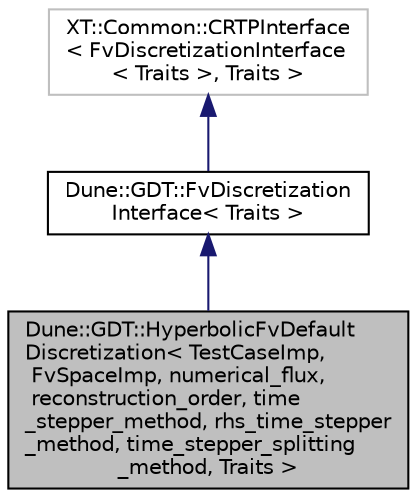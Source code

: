 digraph "Dune::GDT::HyperbolicFvDefaultDiscretization&lt; TestCaseImp, FvSpaceImp, numerical_flux, reconstruction_order, time_stepper_method, rhs_time_stepper_method, time_stepper_splitting_method, Traits &gt;"
{
  edge [fontname="Helvetica",fontsize="10",labelfontname="Helvetica",labelfontsize="10"];
  node [fontname="Helvetica",fontsize="10",shape=record];
  Node0 [label="Dune::GDT::HyperbolicFvDefault\lDiscretization\< TestCaseImp,\l FvSpaceImp, numerical_flux,\l reconstruction_order, time\l_stepper_method, rhs_time_stepper\l_method, time_stepper_splitting\l_method, Traits \>",height=0.2,width=0.4,color="black", fillcolor="grey75", style="filled", fontcolor="black"];
  Node1 -> Node0 [dir="back",color="midnightblue",fontsize="10",style="solid",fontname="Helvetica"];
  Node1 [label="Dune::GDT::FvDiscretization\lInterface\< Traits \>",height=0.2,width=0.4,color="black", fillcolor="white", style="filled",URL="$a00999.html"];
  Node2 -> Node1 [dir="back",color="midnightblue",fontsize="10",style="solid",fontname="Helvetica"];
  Node2 [label="XT::Common::CRTPInterface\l\< FvDiscretizationInterface\l\< Traits \>, Traits \>",height=0.2,width=0.4,color="grey75", fillcolor="white", style="filled"];
}
